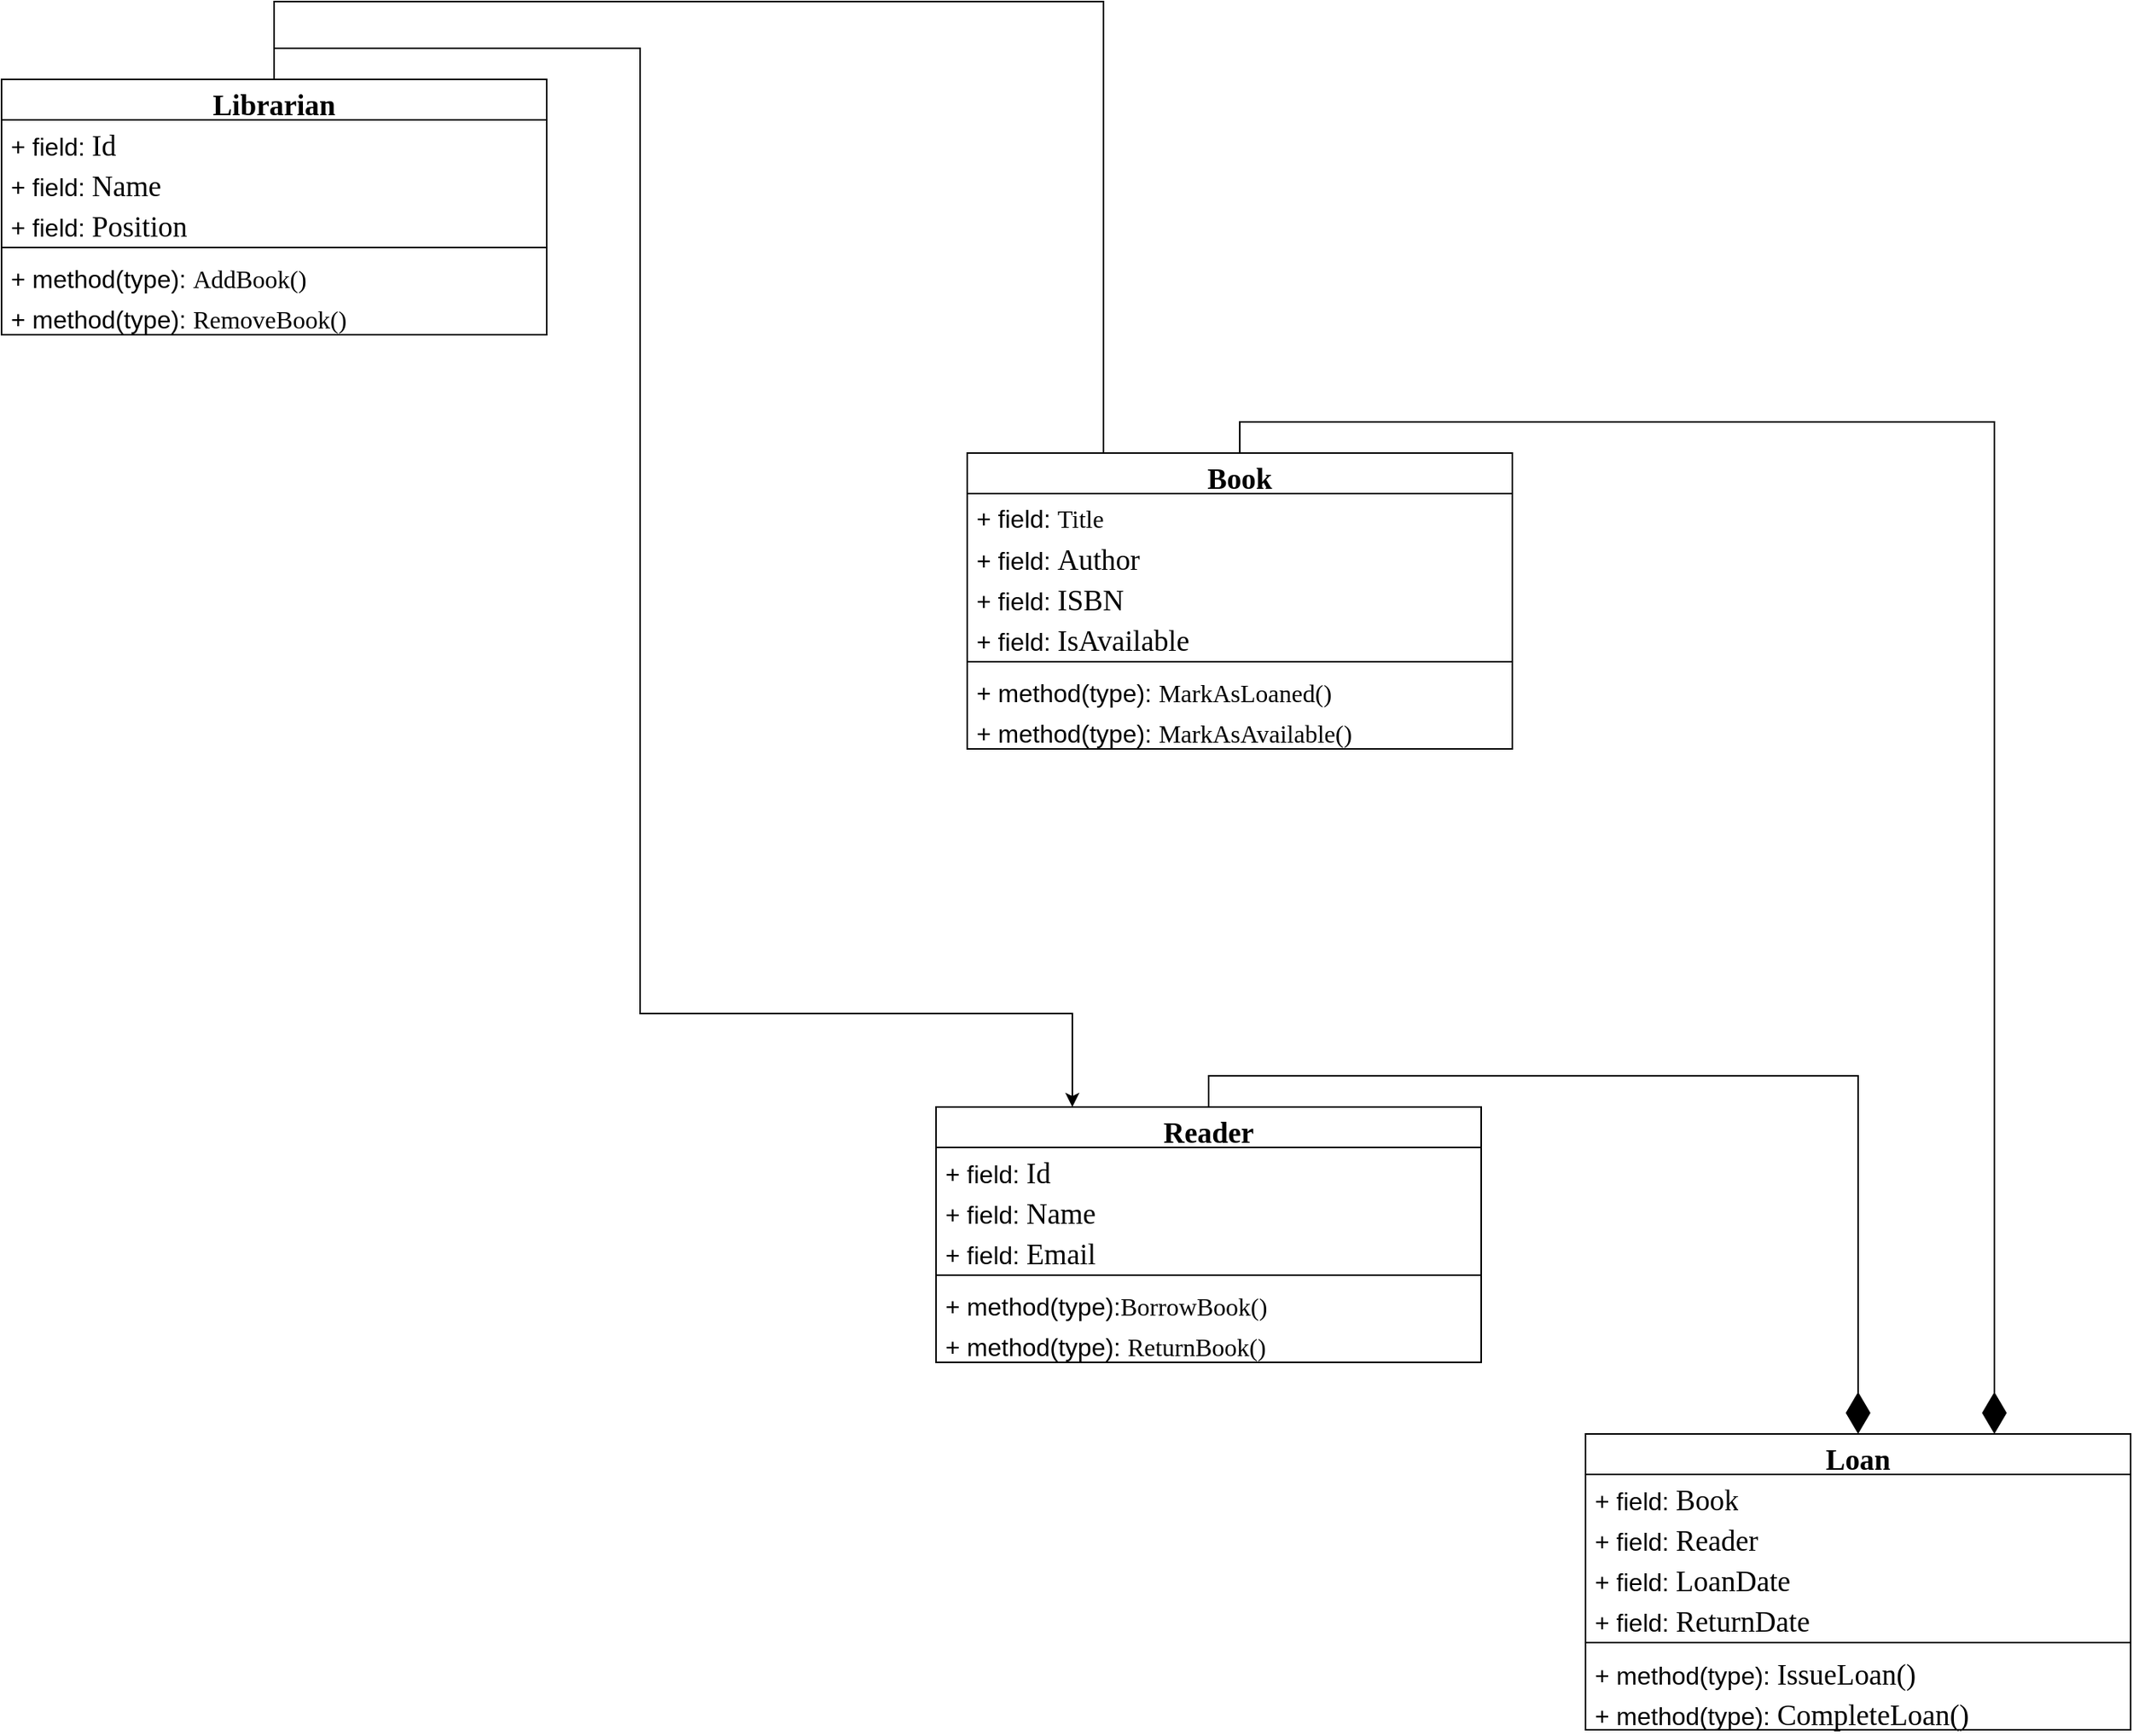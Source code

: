 <mxfile version="24.6.4" type="device">
  <diagram name="Страница — 1" id="LpqGIsHr3v2bBi2vsWKs">
    <mxGraphModel dx="2236" dy="3018" grid="1" gridSize="10" guides="1" tooltips="1" connect="1" arrows="1" fold="1" page="1" pageScale="1" pageWidth="827" pageHeight="1169" math="0" shadow="0">
      <root>
        <mxCell id="0" />
        <mxCell id="1" parent="0" />
        <mxCell id="lTAwm9kblSHWMMIPv-Ka-36" style="edgeStyle=orthogonalEdgeStyle;rounded=0;orthogonalLoop=1;jettySize=auto;html=1;exitX=0.5;exitY=0;exitDx=0;exitDy=0;entryX=0.75;entryY=0;entryDx=0;entryDy=0;endArrow=diamondThin;endFill=1;endSize=24;" edge="1" parent="1" source="lTAwm9kblSHWMMIPv-Ka-1" target="lTAwm9kblSHWMMIPv-Ka-26">
          <mxGeometry relative="1" as="geometry" />
        </mxCell>
        <mxCell id="lTAwm9kblSHWMMIPv-Ka-37" style="edgeStyle=orthogonalEdgeStyle;rounded=0;orthogonalLoop=1;jettySize=auto;html=1;exitX=0.25;exitY=0;exitDx=0;exitDy=0;entryX=0.5;entryY=0;entryDx=0;entryDy=0;endArrow=none;endFill=0;" edge="1" parent="1" source="lTAwm9kblSHWMMIPv-Ka-1" target="lTAwm9kblSHWMMIPv-Ka-18">
          <mxGeometry relative="1" as="geometry">
            <Array as="points">
              <mxPoint x="168" y="-250" />
              <mxPoint x="-365" y="-250" />
            </Array>
          </mxGeometry>
        </mxCell>
        <mxCell id="lTAwm9kblSHWMMIPv-Ka-1" value="&lt;span style=&quot;font-size:14.0pt;mso-bidi-font-size:&lt;br/&gt;12.0pt;line-height:107%;font-family:&amp;quot;Times New Roman&amp;quot;,serif;mso-fareast-font-family:&lt;br/&gt;Calibri;mso-fareast-theme-font:minor-latin;mso-ansi-language:EN-US;mso-fareast-language:&lt;br/&gt;EN-US;mso-bidi-language:AR-SA&quot; lang=&quot;EN-US&quot;&gt;Book&lt;/span&gt;" style="swimlane;fontStyle=1;align=center;verticalAlign=top;childLayout=stackLayout;horizontal=1;startSize=26;horizontalStack=0;resizeParent=1;resizeParentMax=0;resizeLast=0;collapsible=1;marginBottom=0;whiteSpace=wrap;html=1;" vertex="1" parent="1">
          <mxGeometry x="80" y="40" width="350" height="190" as="geometry" />
        </mxCell>
        <mxCell id="lTAwm9kblSHWMMIPv-Ka-2" value="&lt;font style=&quot;font-size: 16px;&quot;&gt;+ field:&amp;nbsp;&lt;span style=&quot;line-height: 107%; font-family: &amp;quot;Times New Roman&amp;quot;, serif;&quot; lang=&quot;EN-US&quot;&gt;Title&lt;/span&gt;&lt;/font&gt;" style="text;strokeColor=none;fillColor=none;align=left;verticalAlign=top;spacingLeft=4;spacingRight=4;overflow=hidden;rotatable=0;points=[[0,0.5],[1,0.5]];portConstraint=eastwest;whiteSpace=wrap;html=1;" vertex="1" parent="lTAwm9kblSHWMMIPv-Ka-1">
          <mxGeometry y="26" width="350" height="26" as="geometry" />
        </mxCell>
        <mxCell id="lTAwm9kblSHWMMIPv-Ka-7" value="&lt;span style=&quot;font-size: 16px;&quot;&gt;+ field:&amp;nbsp;&lt;/span&gt;&lt;span style=&quot;font-size:14.0pt;mso-bidi-font-size:&lt;br/&gt;12.0pt;line-height:107%;font-family:&amp;quot;Times New Roman&amp;quot;,serif;mso-fareast-font-family:&lt;br/&gt;Calibri;mso-fareast-theme-font:minor-latin;mso-ansi-language:EN-US;mso-fareast-language:&lt;br/&gt;EN-US;mso-bidi-language:AR-SA&quot; lang=&quot;EN-US&quot;&gt;Author&lt;/span&gt;" style="text;strokeColor=none;fillColor=none;align=left;verticalAlign=top;spacingLeft=4;spacingRight=4;overflow=hidden;rotatable=0;points=[[0,0.5],[1,0.5]];portConstraint=eastwest;whiteSpace=wrap;html=1;" vertex="1" parent="lTAwm9kblSHWMMIPv-Ka-1">
          <mxGeometry y="52" width="350" height="26" as="geometry" />
        </mxCell>
        <mxCell id="lTAwm9kblSHWMMIPv-Ka-6" value="&lt;span style=&quot;font-size: 16px;&quot;&gt;+ field:&amp;nbsp;&lt;/span&gt;&lt;span style=&quot;font-size:14.0pt;mso-bidi-font-size:&lt;br/&gt;12.0pt;line-height:107%;font-family:&amp;quot;Times New Roman&amp;quot;,serif;mso-fareast-font-family:&lt;br/&gt;Calibri;mso-fareast-theme-font:minor-latin;mso-ansi-language:EN-US;mso-fareast-language:&lt;br/&gt;EN-US;mso-bidi-language:AR-SA&quot; lang=&quot;EN-US&quot;&gt;ISBN&lt;/span&gt;" style="text;strokeColor=none;fillColor=none;align=left;verticalAlign=top;spacingLeft=4;spacingRight=4;overflow=hidden;rotatable=0;points=[[0,0.5],[1,0.5]];portConstraint=eastwest;whiteSpace=wrap;html=1;" vertex="1" parent="lTAwm9kblSHWMMIPv-Ka-1">
          <mxGeometry y="78" width="350" height="26" as="geometry" />
        </mxCell>
        <mxCell id="lTAwm9kblSHWMMIPv-Ka-5" value="&lt;span style=&quot;font-size: 16px;&quot;&gt;+ field:&amp;nbsp;&lt;/span&gt;&lt;span style=&quot;font-size:14.0pt;mso-bidi-font-size:&lt;br/&gt;12.0pt;line-height:107%;font-family:&amp;quot;Times New Roman&amp;quot;,serif;mso-fareast-font-family:&lt;br/&gt;Calibri;mso-fareast-theme-font:minor-latin;mso-ansi-language:EN-US;mso-fareast-language:&lt;br/&gt;EN-US;mso-bidi-language:AR-SA&quot; lang=&quot;EN-US&quot;&gt;IsAvailable&lt;/span&gt;" style="text;strokeColor=none;fillColor=none;align=left;verticalAlign=top;spacingLeft=4;spacingRight=4;overflow=hidden;rotatable=0;points=[[0,0.5],[1,0.5]];portConstraint=eastwest;whiteSpace=wrap;html=1;" vertex="1" parent="lTAwm9kblSHWMMIPv-Ka-1">
          <mxGeometry y="104" width="350" height="26" as="geometry" />
        </mxCell>
        <mxCell id="lTAwm9kblSHWMMIPv-Ka-3" value="" style="line;strokeWidth=1;fillColor=none;align=left;verticalAlign=middle;spacingTop=-1;spacingLeft=3;spacingRight=3;rotatable=0;labelPosition=right;points=[];portConstraint=eastwest;strokeColor=inherit;" vertex="1" parent="lTAwm9kblSHWMMIPv-Ka-1">
          <mxGeometry y="130" width="350" height="8" as="geometry" />
        </mxCell>
        <mxCell id="lTAwm9kblSHWMMIPv-Ka-4" value="&lt;font style=&quot;font-size: 16px;&quot;&gt;+ method(type):&amp;nbsp;&lt;span style=&quot;line-height: 107%; font-family: &amp;quot;Times New Roman&amp;quot;, serif;&quot; lang=&quot;EN-US&quot;&gt;MarkAsLoaned()&amp;nbsp;&lt;/span&gt;&lt;/font&gt;" style="text;strokeColor=none;fillColor=none;align=left;verticalAlign=top;spacingLeft=4;spacingRight=4;overflow=hidden;rotatable=0;points=[[0,0.5],[1,0.5]];portConstraint=eastwest;whiteSpace=wrap;html=1;" vertex="1" parent="lTAwm9kblSHWMMIPv-Ka-1">
          <mxGeometry y="138" width="350" height="26" as="geometry" />
        </mxCell>
        <mxCell id="lTAwm9kblSHWMMIPv-Ka-9" value="&lt;font style=&quot;font-size: 16px;&quot;&gt;+ method(type):&amp;nbsp;&lt;span style=&quot;line-height: 107%; font-family: &amp;quot;Times New Roman&amp;quot;, serif;&quot; lang=&quot;EN-US&quot;&gt;MarkAsAvailable()&lt;/span&gt;&lt;/font&gt;" style="text;strokeColor=none;fillColor=none;align=left;verticalAlign=top;spacingLeft=4;spacingRight=4;overflow=hidden;rotatable=0;points=[[0,0.5],[1,0.5]];portConstraint=eastwest;whiteSpace=wrap;html=1;" vertex="1" parent="lTAwm9kblSHWMMIPv-Ka-1">
          <mxGeometry y="164" width="350" height="26" as="geometry" />
        </mxCell>
        <mxCell id="lTAwm9kblSHWMMIPv-Ka-35" style="edgeStyle=orthogonalEdgeStyle;rounded=0;orthogonalLoop=1;jettySize=auto;html=1;exitX=0.5;exitY=0;exitDx=0;exitDy=0;entryX=0.5;entryY=0;entryDx=0;entryDy=0;endArrow=diamondThin;endFill=1;endSize=24;" edge="1" parent="1" source="lTAwm9kblSHWMMIPv-Ka-10" target="lTAwm9kblSHWMMIPv-Ka-26">
          <mxGeometry relative="1" as="geometry" />
        </mxCell>
        <mxCell id="lTAwm9kblSHWMMIPv-Ka-10" value="&lt;b&gt;&lt;span style=&quot;font-size:14.0pt;&lt;br/&gt;mso-bidi-font-size:12.0pt;line-height:107%;font-family:&amp;quot;Times New Roman&amp;quot;,serif;&lt;br/&gt;mso-fareast-font-family:Calibri;mso-fareast-theme-font:minor-latin;mso-ansi-language:&lt;br/&gt;EN-US;mso-fareast-language:EN-US;mso-bidi-language:AR-SA&quot; lang=&quot;EN-US&quot;&gt;Reader&lt;/span&gt;&lt;/b&gt;" style="swimlane;fontStyle=1;align=center;verticalAlign=top;childLayout=stackLayout;horizontal=1;startSize=26;horizontalStack=0;resizeParent=1;resizeParentMax=0;resizeLast=0;collapsible=1;marginBottom=0;whiteSpace=wrap;html=1;" vertex="1" parent="1">
          <mxGeometry x="60" y="460" width="350" height="164" as="geometry" />
        </mxCell>
        <mxCell id="lTAwm9kblSHWMMIPv-Ka-11" value="&lt;font style=&quot;font-size: 16px;&quot;&gt;+ field:&amp;nbsp;&lt;/font&gt;&lt;span style=&quot;font-size:14.0pt;mso-bidi-font-size:&lt;br/&gt;12.0pt;line-height:107%;font-family:&amp;quot;Times New Roman&amp;quot;,serif;mso-fareast-font-family:&lt;br/&gt;Calibri;mso-fareast-theme-font:minor-latin;mso-ansi-language:EN-US;mso-fareast-language:&lt;br/&gt;EN-US;mso-bidi-language:AR-SA&quot; lang=&quot;EN-US&quot;&gt;Id&lt;/span&gt;" style="text;strokeColor=none;fillColor=none;align=left;verticalAlign=top;spacingLeft=4;spacingRight=4;overflow=hidden;rotatable=0;points=[[0,0.5],[1,0.5]];portConstraint=eastwest;whiteSpace=wrap;html=1;" vertex="1" parent="lTAwm9kblSHWMMIPv-Ka-10">
          <mxGeometry y="26" width="350" height="26" as="geometry" />
        </mxCell>
        <mxCell id="lTAwm9kblSHWMMIPv-Ka-12" value="&lt;span style=&quot;font-size: 16px;&quot;&gt;+ field:&amp;nbsp;&lt;/span&gt;&lt;span style=&quot;font-size:14.0pt;mso-bidi-font-size:&lt;br/&gt;12.0pt;line-height:107%;font-family:&amp;quot;Times New Roman&amp;quot;,serif;mso-fareast-font-family:&lt;br/&gt;Calibri;mso-fareast-theme-font:minor-latin;mso-ansi-language:EN-US;mso-fareast-language:&lt;br/&gt;EN-US;mso-bidi-language:AR-SA&quot; lang=&quot;EN-US&quot;&gt;Name&lt;/span&gt;" style="text;strokeColor=none;fillColor=none;align=left;verticalAlign=top;spacingLeft=4;spacingRight=4;overflow=hidden;rotatable=0;points=[[0,0.5],[1,0.5]];portConstraint=eastwest;whiteSpace=wrap;html=1;" vertex="1" parent="lTAwm9kblSHWMMIPv-Ka-10">
          <mxGeometry y="52" width="350" height="26" as="geometry" />
        </mxCell>
        <mxCell id="lTAwm9kblSHWMMIPv-Ka-13" value="&lt;span style=&quot;font-size: 16px;&quot;&gt;+ field:&amp;nbsp;&lt;/span&gt;&lt;span style=&quot;font-size:14.0pt;mso-bidi-font-size:&lt;br/&gt;12.0pt;line-height:107%;font-family:&amp;quot;Times New Roman&amp;quot;,serif;mso-fareast-font-family:&lt;br/&gt;Calibri;mso-fareast-theme-font:minor-latin;mso-ansi-language:EN-US;mso-fareast-language:&lt;br/&gt;EN-US;mso-bidi-language:AR-SA&quot; lang=&quot;EN-US&quot;&gt;Email&lt;/span&gt;" style="text;strokeColor=none;fillColor=none;align=left;verticalAlign=top;spacingLeft=4;spacingRight=4;overflow=hidden;rotatable=0;points=[[0,0.5],[1,0.5]];portConstraint=eastwest;whiteSpace=wrap;html=1;" vertex="1" parent="lTAwm9kblSHWMMIPv-Ka-10">
          <mxGeometry y="78" width="350" height="26" as="geometry" />
        </mxCell>
        <mxCell id="lTAwm9kblSHWMMIPv-Ka-15" value="" style="line;strokeWidth=1;fillColor=none;align=left;verticalAlign=middle;spacingTop=-1;spacingLeft=3;spacingRight=3;rotatable=0;labelPosition=right;points=[];portConstraint=eastwest;strokeColor=inherit;" vertex="1" parent="lTAwm9kblSHWMMIPv-Ka-10">
          <mxGeometry y="104" width="350" height="8" as="geometry" />
        </mxCell>
        <mxCell id="lTAwm9kblSHWMMIPv-Ka-16" value="&lt;font style=&quot;font-size: 16px;&quot;&gt;&lt;font style=&quot;font-size: 16px;&quot;&gt;+ method(type):&lt;/font&gt;&lt;span style=&quot;line-height: 107%; font-family: &amp;quot;Times New Roman&amp;quot;, serif;&quot; lang=&quot;EN-US&quot;&gt;BorrowBook()&lt;/span&gt;&lt;/font&gt;" style="text;strokeColor=none;fillColor=none;align=left;verticalAlign=top;spacingLeft=4;spacingRight=4;overflow=hidden;rotatable=0;points=[[0,0.5],[1,0.5]];portConstraint=eastwest;whiteSpace=wrap;html=1;" vertex="1" parent="lTAwm9kblSHWMMIPv-Ka-10">
          <mxGeometry y="112" width="350" height="26" as="geometry" />
        </mxCell>
        <mxCell id="lTAwm9kblSHWMMIPv-Ka-17" value="&lt;font style=&quot;font-size: 16px;&quot;&gt;+ method(type):&amp;nbsp;&lt;span style=&quot;line-height: 107%; font-family: &amp;quot;Times New Roman&amp;quot;, serif;&quot; lang=&quot;EN-US&quot;&gt;&lt;span style=&quot;line-height: 107%;&quot; lang=&quot;EN-US&quot;&gt;ReturnBook&lt;/span&gt;()&lt;/span&gt;&lt;/font&gt;" style="text;strokeColor=none;fillColor=none;align=left;verticalAlign=top;spacingLeft=4;spacingRight=4;overflow=hidden;rotatable=0;points=[[0,0.5],[1,0.5]];portConstraint=eastwest;whiteSpace=wrap;html=1;" vertex="1" parent="lTAwm9kblSHWMMIPv-Ka-10">
          <mxGeometry y="138" width="350" height="26" as="geometry" />
        </mxCell>
        <mxCell id="lTAwm9kblSHWMMIPv-Ka-38" style="edgeStyle=orthogonalEdgeStyle;rounded=0;orthogonalLoop=1;jettySize=auto;html=1;exitX=0.5;exitY=0;exitDx=0;exitDy=0;entryX=0.25;entryY=0;entryDx=0;entryDy=0;" edge="1" parent="1" source="lTAwm9kblSHWMMIPv-Ka-18" target="lTAwm9kblSHWMMIPv-Ka-10">
          <mxGeometry relative="1" as="geometry">
            <Array as="points">
              <mxPoint x="-365" y="-220" />
              <mxPoint x="-130" y="-220" />
              <mxPoint x="-130" y="400" />
              <mxPoint x="148" y="400" />
            </Array>
          </mxGeometry>
        </mxCell>
        <mxCell id="lTAwm9kblSHWMMIPv-Ka-18" value="&lt;b&gt;&lt;span style=&quot;font-size:14.0pt;&lt;br/&gt;mso-bidi-font-size:12.0pt;line-height:107%;font-family:&amp;quot;Times New Roman&amp;quot;,serif;&lt;br/&gt;mso-fareast-font-family:Calibri;mso-fareast-theme-font:minor-latin;mso-ansi-language:&lt;br/&gt;EN-US;mso-fareast-language:EN-US;mso-bidi-language:AR-SA&quot; lang=&quot;EN-US&quot;&gt;Librarian&lt;/span&gt;&lt;/b&gt;" style="swimlane;fontStyle=1;align=center;verticalAlign=top;childLayout=stackLayout;horizontal=1;startSize=26;horizontalStack=0;resizeParent=1;resizeParentMax=0;resizeLast=0;collapsible=1;marginBottom=0;whiteSpace=wrap;html=1;" vertex="1" parent="1">
          <mxGeometry x="-540" y="-200" width="350" height="164" as="geometry" />
        </mxCell>
        <mxCell id="lTAwm9kblSHWMMIPv-Ka-19" value="&lt;font style=&quot;font-size: 16px;&quot;&gt;+ field:&amp;nbsp;&lt;/font&gt;&lt;span style=&quot;font-size:14.0pt;mso-bidi-font-size:&lt;br/&gt;12.0pt;line-height:107%;font-family:&amp;quot;Times New Roman&amp;quot;,serif;mso-fareast-font-family:&lt;br/&gt;Calibri;mso-fareast-theme-font:minor-latin;mso-ansi-language:EN-US;mso-fareast-language:&lt;br/&gt;EN-US;mso-bidi-language:AR-SA&quot; lang=&quot;EN-US&quot;&gt;Id&lt;/span&gt;" style="text;strokeColor=none;fillColor=none;align=left;verticalAlign=top;spacingLeft=4;spacingRight=4;overflow=hidden;rotatable=0;points=[[0,0.5],[1,0.5]];portConstraint=eastwest;whiteSpace=wrap;html=1;" vertex="1" parent="lTAwm9kblSHWMMIPv-Ka-18">
          <mxGeometry y="26" width="350" height="26" as="geometry" />
        </mxCell>
        <mxCell id="lTAwm9kblSHWMMIPv-Ka-20" value="&lt;span style=&quot;font-size: 16px;&quot;&gt;+ field:&amp;nbsp;&lt;/span&gt;&lt;span style=&quot;font-size:14.0pt;mso-bidi-font-size:&lt;br/&gt;12.0pt;line-height:107%;font-family:&amp;quot;Times New Roman&amp;quot;,serif;mso-fareast-font-family:&lt;br/&gt;Calibri;mso-fareast-theme-font:minor-latin;mso-ansi-language:EN-US;mso-fareast-language:&lt;br/&gt;EN-US;mso-bidi-language:AR-SA&quot; lang=&quot;EN-US&quot;&gt;Name&lt;/span&gt;" style="text;strokeColor=none;fillColor=none;align=left;verticalAlign=top;spacingLeft=4;spacingRight=4;overflow=hidden;rotatable=0;points=[[0,0.5],[1,0.5]];portConstraint=eastwest;whiteSpace=wrap;html=1;" vertex="1" parent="lTAwm9kblSHWMMIPv-Ka-18">
          <mxGeometry y="52" width="350" height="26" as="geometry" />
        </mxCell>
        <mxCell id="lTAwm9kblSHWMMIPv-Ka-21" value="&lt;span style=&quot;font-size: 16px;&quot;&gt;+ field:&amp;nbsp;&lt;/span&gt;&lt;span style=&quot;font-size:14.0pt;mso-bidi-font-size:&lt;br/&gt;12.0pt;line-height:107%;font-family:&amp;quot;Times New Roman&amp;quot;,serif;mso-fareast-font-family:&lt;br/&gt;Calibri;mso-fareast-theme-font:minor-latin;mso-ansi-language:EN-US;mso-fareast-language:&lt;br/&gt;EN-US;mso-bidi-language:AR-SA&quot; lang=&quot;EN-US&quot;&gt;Position&lt;/span&gt;" style="text;strokeColor=none;fillColor=none;align=left;verticalAlign=top;spacingLeft=4;spacingRight=4;overflow=hidden;rotatable=0;points=[[0,0.5],[1,0.5]];portConstraint=eastwest;whiteSpace=wrap;html=1;" vertex="1" parent="lTAwm9kblSHWMMIPv-Ka-18">
          <mxGeometry y="78" width="350" height="26" as="geometry" />
        </mxCell>
        <mxCell id="lTAwm9kblSHWMMIPv-Ka-23" value="" style="line;strokeWidth=1;fillColor=none;align=left;verticalAlign=middle;spacingTop=-1;spacingLeft=3;spacingRight=3;rotatable=0;labelPosition=right;points=[];portConstraint=eastwest;strokeColor=inherit;" vertex="1" parent="lTAwm9kblSHWMMIPv-Ka-18">
          <mxGeometry y="104" width="350" height="8" as="geometry" />
        </mxCell>
        <mxCell id="lTAwm9kblSHWMMIPv-Ka-24" value="&lt;font style=&quot;font-size: 16px;&quot;&gt;+ method(type):&amp;nbsp;&lt;/font&gt;&lt;span lang=&quot;EN-US&quot; style=&quot;font-size: 16px; line-height: 107%; font-family: &amp;quot;Times New Roman&amp;quot;, serif;&quot;&gt;AddBook()&lt;/span&gt;" style="text;strokeColor=none;fillColor=none;align=left;verticalAlign=top;spacingLeft=4;spacingRight=4;overflow=hidden;rotatable=0;points=[[0,0.5],[1,0.5]];portConstraint=eastwest;whiteSpace=wrap;html=1;fontSize=16;" vertex="1" parent="lTAwm9kblSHWMMIPv-Ka-18">
          <mxGeometry y="112" width="350" height="26" as="geometry" />
        </mxCell>
        <mxCell id="lTAwm9kblSHWMMIPv-Ka-25" value="&lt;font style=&quot;font-size: 16px;&quot;&gt;+ method(type):&amp;nbsp;&lt;span lang=&quot;EN-US&quot; style=&quot;line-height: 107%; font-family: &amp;quot;Times New Roman&amp;quot;, serif; font-size: 16px;&quot;&gt;&lt;span lang=&quot;EN-US&quot; style=&quot;font-size: 16px; line-height: 107%;&quot;&gt;RemoveBook()&lt;/span&gt;&lt;/span&gt;&lt;/font&gt;" style="text;strokeColor=none;fillColor=none;align=left;verticalAlign=top;spacingLeft=4;spacingRight=4;overflow=hidden;rotatable=0;points=[[0,0.5],[1,0.5]];portConstraint=eastwest;whiteSpace=wrap;html=1;fontSize=16;" vertex="1" parent="lTAwm9kblSHWMMIPv-Ka-18">
          <mxGeometry y="138" width="350" height="26" as="geometry" />
        </mxCell>
        <mxCell id="lTAwm9kblSHWMMIPv-Ka-26" value="&lt;b&gt;&lt;span style=&quot;font-size:14.0pt;&lt;br/&gt;mso-bidi-font-size:12.0pt;line-height:107%;font-family:&amp;quot;Times New Roman&amp;quot;,serif;&lt;br/&gt;mso-fareast-font-family:Calibri;mso-fareast-theme-font:minor-latin;mso-ansi-language:&lt;br/&gt;EN-US;mso-fareast-language:EN-US;mso-bidi-language:AR-SA&quot; lang=&quot;EN-US&quot;&gt;Loan&lt;/span&gt;&lt;/b&gt;" style="swimlane;fontStyle=1;align=center;verticalAlign=top;childLayout=stackLayout;horizontal=1;startSize=26;horizontalStack=0;resizeParent=1;resizeParentMax=0;resizeLast=0;collapsible=1;marginBottom=0;whiteSpace=wrap;html=1;" vertex="1" parent="1">
          <mxGeometry x="477" y="670" width="350" height="190" as="geometry" />
        </mxCell>
        <mxCell id="lTAwm9kblSHWMMIPv-Ka-27" value="&lt;font style=&quot;font-size: 16px;&quot;&gt;+ field:&amp;nbsp;&lt;/font&gt;&lt;span style=&quot;font-size:14.0pt;mso-bidi-font-size:&lt;br/&gt;12.0pt;line-height:107%;font-family:&amp;quot;Times New Roman&amp;quot;,serif;mso-fareast-font-family:&lt;br/&gt;Calibri;mso-fareast-theme-font:minor-latin;mso-ansi-language:EN-US;mso-fareast-language:&lt;br/&gt;EN-US;mso-bidi-language:AR-SA&quot; lang=&quot;EN-US&quot;&gt;Book&lt;/span&gt;" style="text;strokeColor=none;fillColor=none;align=left;verticalAlign=top;spacingLeft=4;spacingRight=4;overflow=hidden;rotatable=0;points=[[0,0.5],[1,0.5]];portConstraint=eastwest;whiteSpace=wrap;html=1;" vertex="1" parent="lTAwm9kblSHWMMIPv-Ka-26">
          <mxGeometry y="26" width="350" height="26" as="geometry" />
        </mxCell>
        <mxCell id="lTAwm9kblSHWMMIPv-Ka-28" value="&lt;span style=&quot;font-size: 16px;&quot;&gt;+ field:&amp;nbsp;&lt;/span&gt;&lt;span style=&quot;font-size:14.0pt;mso-bidi-font-size:&lt;br/&gt;12.0pt;line-height:107%;font-family:&amp;quot;Times New Roman&amp;quot;,serif;mso-fareast-font-family:&lt;br/&gt;Calibri;mso-fareast-theme-font:minor-latin;mso-ansi-language:EN-US;mso-fareast-language:&lt;br/&gt;EN-US;mso-bidi-language:AR-SA&quot; lang=&quot;EN-US&quot;&gt;Reader&lt;/span&gt;" style="text;strokeColor=none;fillColor=none;align=left;verticalAlign=top;spacingLeft=4;spacingRight=4;overflow=hidden;rotatable=0;points=[[0,0.5],[1,0.5]];portConstraint=eastwest;whiteSpace=wrap;html=1;" vertex="1" parent="lTAwm9kblSHWMMIPv-Ka-26">
          <mxGeometry y="52" width="350" height="26" as="geometry" />
        </mxCell>
        <mxCell id="lTAwm9kblSHWMMIPv-Ka-29" value="&lt;span style=&quot;font-size: 16px;&quot;&gt;+ field:&amp;nbsp;&lt;/span&gt;&lt;span style=&quot;font-size:14.0pt;mso-bidi-font-size:&lt;br/&gt;12.0pt;line-height:107%;font-family:&amp;quot;Times New Roman&amp;quot;,serif;mso-fareast-font-family:&lt;br/&gt;Calibri;mso-fareast-theme-font:minor-latin;mso-ansi-language:EN-US;mso-fareast-language:&lt;br/&gt;EN-US;mso-bidi-language:AR-SA&quot; lang=&quot;EN-US&quot;&gt;LoanDate&lt;/span&gt;" style="text;strokeColor=none;fillColor=none;align=left;verticalAlign=top;spacingLeft=4;spacingRight=4;overflow=hidden;rotatable=0;points=[[0,0.5],[1,0.5]];portConstraint=eastwest;whiteSpace=wrap;html=1;" vertex="1" parent="lTAwm9kblSHWMMIPv-Ka-26">
          <mxGeometry y="78" width="350" height="26" as="geometry" />
        </mxCell>
        <mxCell id="lTAwm9kblSHWMMIPv-Ka-30" value="&lt;span style=&quot;font-size: 16px;&quot;&gt;+ field:&amp;nbsp;&lt;/span&gt;&lt;span style=&quot;font-size:14.0pt;mso-bidi-font-size:&lt;br/&gt;12.0pt;line-height:107%;font-family:&amp;quot;Times New Roman&amp;quot;,serif;mso-fareast-font-family:&lt;br/&gt;Calibri;mso-fareast-theme-font:minor-latin;mso-ansi-language:EN-US;mso-fareast-language:&lt;br/&gt;EN-US;mso-bidi-language:AR-SA&quot; lang=&quot;EN-US&quot;&gt;ReturnDate&lt;/span&gt;" style="text;strokeColor=none;fillColor=none;align=left;verticalAlign=top;spacingLeft=4;spacingRight=4;overflow=hidden;rotatable=0;points=[[0,0.5],[1,0.5]];portConstraint=eastwest;whiteSpace=wrap;html=1;" vertex="1" parent="lTAwm9kblSHWMMIPv-Ka-26">
          <mxGeometry y="104" width="350" height="26" as="geometry" />
        </mxCell>
        <mxCell id="lTAwm9kblSHWMMIPv-Ka-31" value="" style="line;strokeWidth=1;fillColor=none;align=left;verticalAlign=middle;spacingTop=-1;spacingLeft=3;spacingRight=3;rotatable=0;labelPosition=right;points=[];portConstraint=eastwest;strokeColor=inherit;" vertex="1" parent="lTAwm9kblSHWMMIPv-Ka-26">
          <mxGeometry y="130" width="350" height="8" as="geometry" />
        </mxCell>
        <mxCell id="lTAwm9kblSHWMMIPv-Ka-32" value="&lt;font style=&quot;font-size: 16px;&quot;&gt;+ method(type):&amp;nbsp;&lt;span style=&quot;line-height: 107%; font-family: &amp;quot;Times New Roman&amp;quot;, serif;&quot; lang=&quot;EN-US&quot;&gt;&lt;span style=&quot;font-size: 14pt; line-height: 107%;&quot; lang=&quot;EN-US&quot;&gt;IssueLoan()&lt;/span&gt;&amp;nbsp;&lt;/span&gt;&lt;/font&gt;" style="text;strokeColor=none;fillColor=none;align=left;verticalAlign=top;spacingLeft=4;spacingRight=4;overflow=hidden;rotatable=0;points=[[0,0.5],[1,0.5]];portConstraint=eastwest;whiteSpace=wrap;html=1;" vertex="1" parent="lTAwm9kblSHWMMIPv-Ka-26">
          <mxGeometry y="138" width="350" height="26" as="geometry" />
        </mxCell>
        <mxCell id="lTAwm9kblSHWMMIPv-Ka-33" value="&lt;font style=&quot;font-size: 16px;&quot;&gt;+ method(type):&amp;nbsp;&lt;span style=&quot;line-height: 107%; font-family: &amp;quot;Times New Roman&amp;quot;, serif;&quot; lang=&quot;EN-US&quot;&gt;&lt;span style=&quot;font-size: 14pt; line-height: 107%;&quot; lang=&quot;EN-US&quot;&gt;CompleteLoan()&lt;/span&gt;&lt;/span&gt;&lt;/font&gt;" style="text;strokeColor=none;fillColor=none;align=left;verticalAlign=top;spacingLeft=4;spacingRight=4;overflow=hidden;rotatable=0;points=[[0,0.5],[1,0.5]];portConstraint=eastwest;whiteSpace=wrap;html=1;" vertex="1" parent="lTAwm9kblSHWMMIPv-Ka-26">
          <mxGeometry y="164" width="350" height="26" as="geometry" />
        </mxCell>
      </root>
    </mxGraphModel>
  </diagram>
</mxfile>
